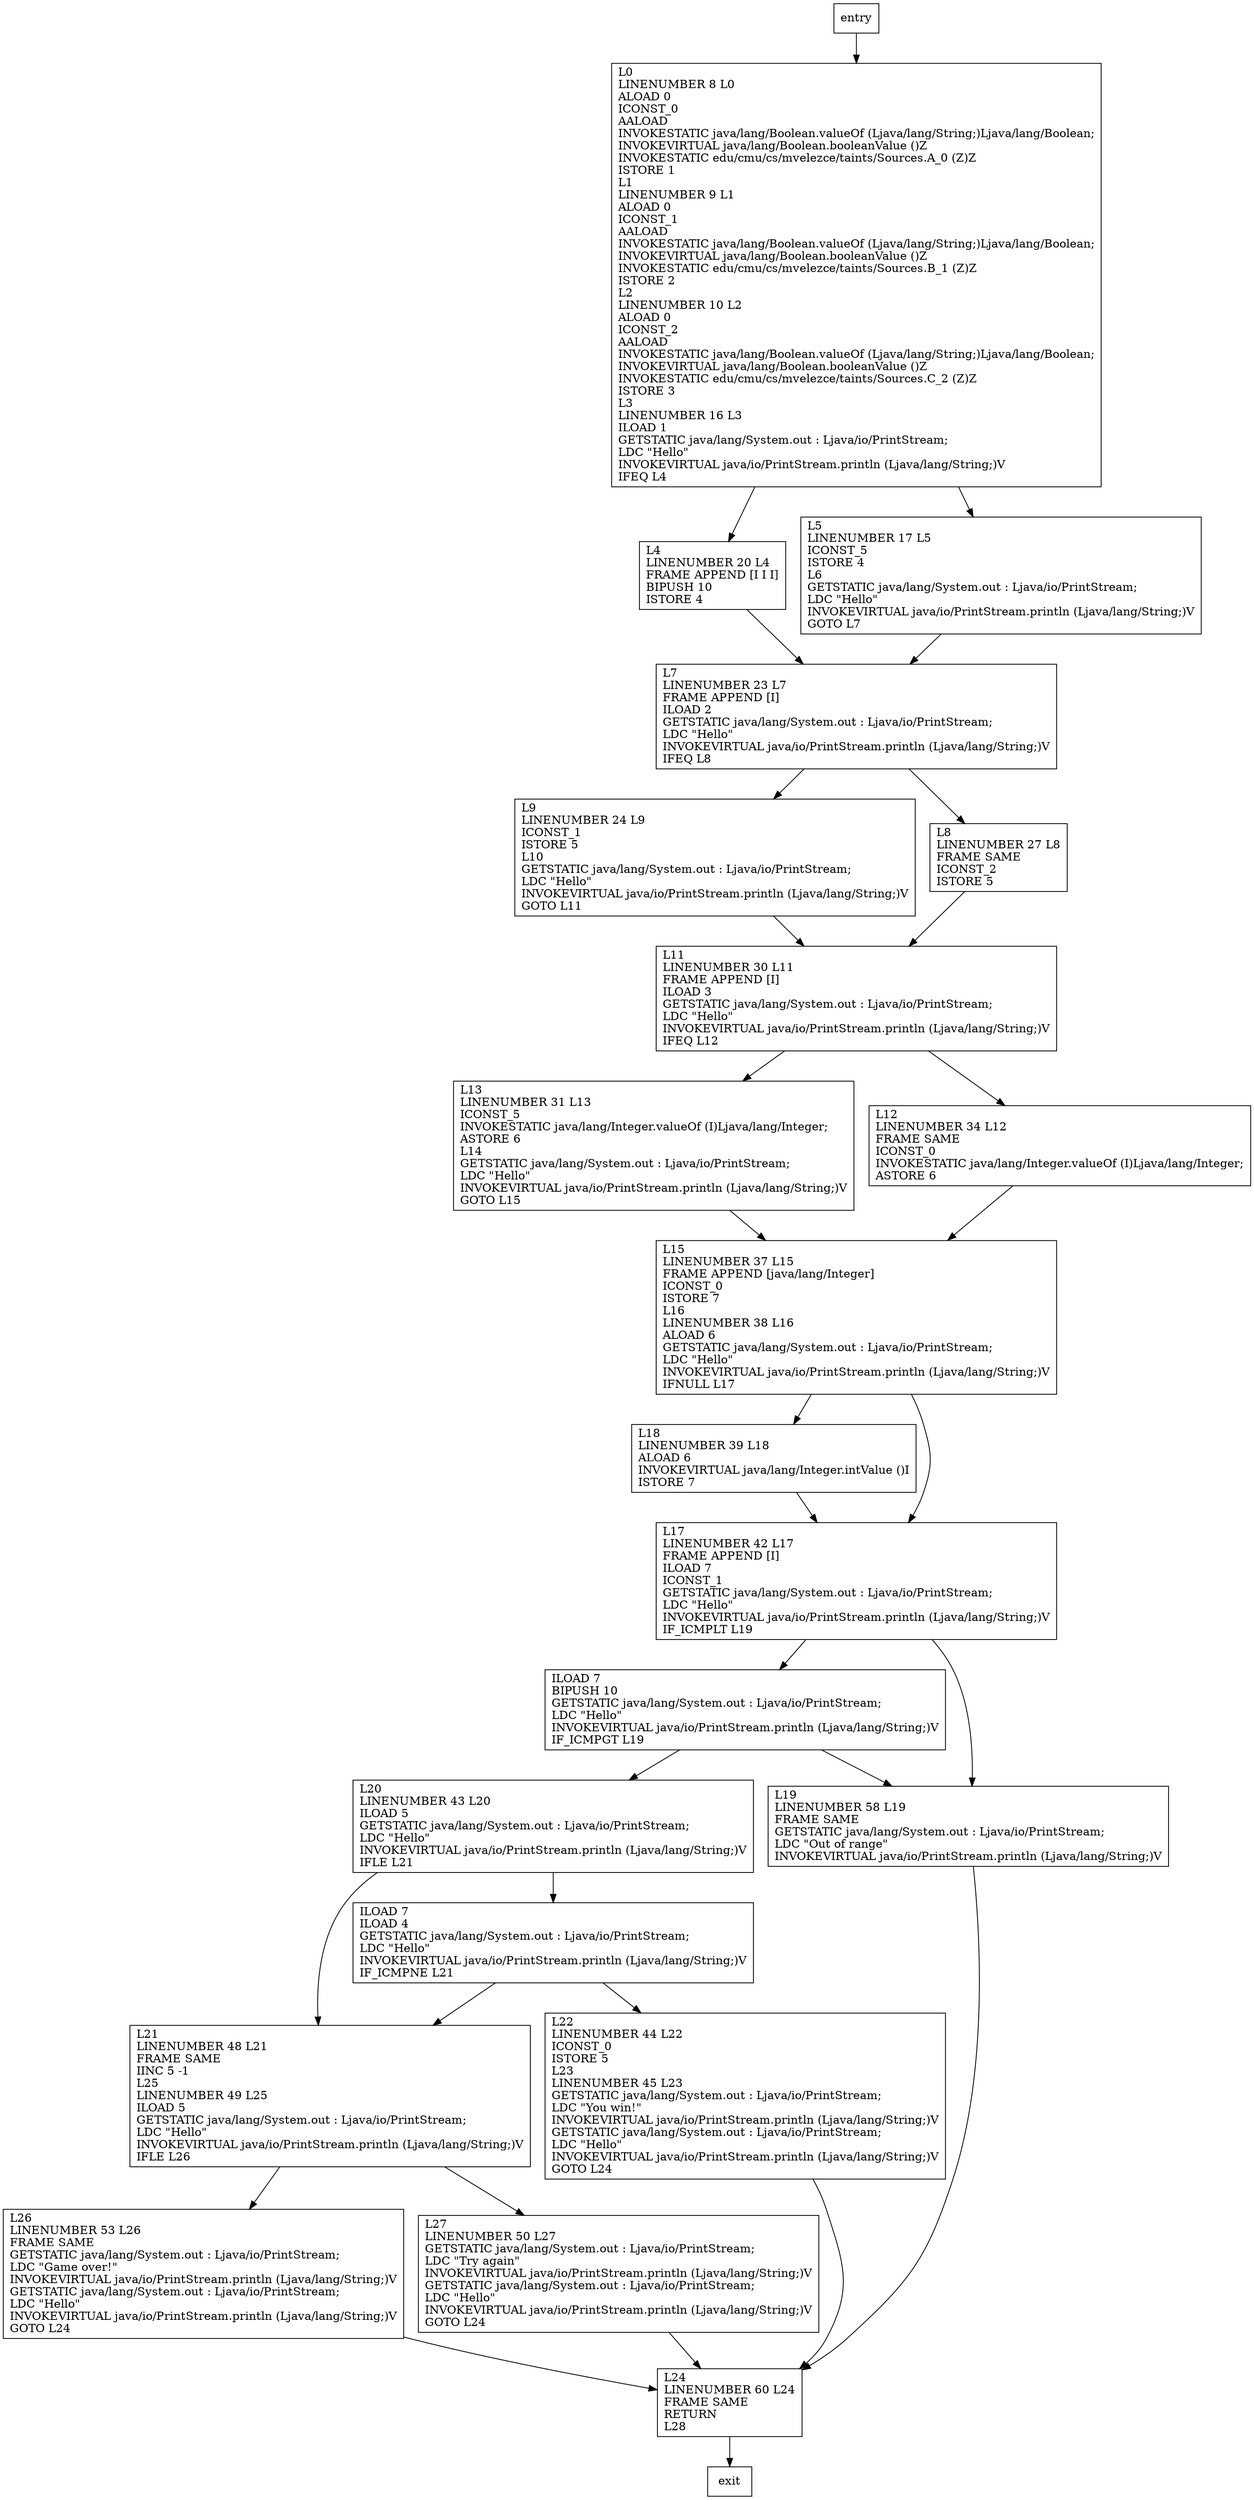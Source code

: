 digraph main {
node [shape=record];
1064154107 [label="L4\lLINENUMBER 20 L4\lFRAME APPEND [I I I]\lBIPUSH 10\lISTORE 4\l"];
1936550492 [label="ILOAD 7\lBIPUSH 10\lGETSTATIC java/lang/System.out : Ljava/io/PrintStream;\lLDC \"Hello\"\lINVOKEVIRTUAL java/io/PrintStream.println (Ljava/lang/String;)V\lIF_ICMPGT L19\l"];
2069500590 [label="L21\lLINENUMBER 48 L21\lFRAME SAME\lIINC 5 -1\lL25\lLINENUMBER 49 L25\lILOAD 5\lGETSTATIC java/lang/System.out : Ljava/io/PrintStream;\lLDC \"Hello\"\lINVOKEVIRTUAL java/io/PrintStream.println (Ljava/lang/String;)V\lIFLE L26\l"];
391506011 [label="L18\lLINENUMBER 39 L18\lALOAD 6\lINVOKEVIRTUAL java/lang/Integer.intValue ()I\lISTORE 7\l"];
1532139270 [label="L20\lLINENUMBER 43 L20\lILOAD 5\lGETSTATIC java/lang/System.out : Ljava/io/PrintStream;\lLDC \"Hello\"\lINVOKEVIRTUAL java/io/PrintStream.println (Ljava/lang/String;)V\lIFLE L21\l"];
452364286 [label="L26\lLINENUMBER 53 L26\lFRAME SAME\lGETSTATIC java/lang/System.out : Ljava/io/PrintStream;\lLDC \"Game over!\"\lINVOKEVIRTUAL java/io/PrintStream.println (Ljava/lang/String;)V\lGETSTATIC java/lang/System.out : Ljava/io/PrintStream;\lLDC \"Hello\"\lINVOKEVIRTUAL java/io/PrintStream.println (Ljava/lang/String;)V\lGOTO L24\l"];
1756207614 [label="L9\lLINENUMBER 24 L9\lICONST_1\lISTORE 5\lL10\lGETSTATIC java/lang/System.out : Ljava/io/PrintStream;\lLDC \"Hello\"\lINVOKEVIRTUAL java/io/PrintStream.println (Ljava/lang/String;)V\lGOTO L11\l"];
594651850 [label="L19\lLINENUMBER 58 L19\lFRAME SAME\lGETSTATIC java/lang/System.out : Ljava/io/PrintStream;\lLDC \"Out of range\"\lINVOKEVIRTUAL java/io/PrintStream.println (Ljava/lang/String;)V\l"];
350069300 [label="L27\lLINENUMBER 50 L27\lGETSTATIC java/lang/System.out : Ljava/io/PrintStream;\lLDC \"Try again\"\lINVOKEVIRTUAL java/io/PrintStream.println (Ljava/lang/String;)V\lGETSTATIC java/lang/System.out : Ljava/io/PrintStream;\lLDC \"Hello\"\lINVOKEVIRTUAL java/io/PrintStream.println (Ljava/lang/String;)V\lGOTO L24\l"];
973936431 [label="L8\lLINENUMBER 27 L8\lFRAME SAME\lICONST_2\lISTORE 5\l"];
1431556341 [label="L22\lLINENUMBER 44 L22\lICONST_0\lISTORE 5\lL23\lLINENUMBER 45 L23\lGETSTATIC java/lang/System.out : Ljava/io/PrintStream;\lLDC \"You win!\"\lINVOKEVIRTUAL java/io/PrintStream.println (Ljava/lang/String;)V\lGETSTATIC java/lang/System.out : Ljava/io/PrintStream;\lLDC \"Hello\"\lINVOKEVIRTUAL java/io/PrintStream.println (Ljava/lang/String;)V\lGOTO L24\l"];
2015301874 [label="L13\lLINENUMBER 31 L13\lICONST_5\lINVOKESTATIC java/lang/Integer.valueOf (I)Ljava/lang/Integer;\lASTORE 6\lL14\lGETSTATIC java/lang/System.out : Ljava/io/PrintStream;\lLDC \"Hello\"\lINVOKEVIRTUAL java/io/PrintStream.println (Ljava/lang/String;)V\lGOTO L15\l"];
399373008 [label="L17\lLINENUMBER 42 L17\lFRAME APPEND [I]\lILOAD 7\lICONST_1\lGETSTATIC java/lang/System.out : Ljava/io/PrintStream;\lLDC \"Hello\"\lINVOKEVIRTUAL java/io/PrintStream.println (Ljava/lang/String;)V\lIF_ICMPLT L19\l"];
415565467 [label="L7\lLINENUMBER 23 L7\lFRAME APPEND [I]\lILOAD 2\lGETSTATIC java/lang/System.out : Ljava/io/PrintStream;\lLDC \"Hello\"\lINVOKEVIRTUAL java/io/PrintStream.println (Ljava/lang/String;)V\lIFEQ L8\l"];
712627377 [label="L12\lLINENUMBER 34 L12\lFRAME SAME\lICONST_0\lINVOKESTATIC java/lang/Integer.valueOf (I)Ljava/lang/Integer;\lASTORE 6\l"];
1688782916 [label="L0\lLINENUMBER 8 L0\lALOAD 0\lICONST_0\lAALOAD\lINVOKESTATIC java/lang/Boolean.valueOf (Ljava/lang/String;)Ljava/lang/Boolean;\lINVOKEVIRTUAL java/lang/Boolean.booleanValue ()Z\lINVOKESTATIC edu/cmu/cs/mvelezce/taints/Sources.A_0 (Z)Z\lISTORE 1\lL1\lLINENUMBER 9 L1\lALOAD 0\lICONST_1\lAALOAD\lINVOKESTATIC java/lang/Boolean.valueOf (Ljava/lang/String;)Ljava/lang/Boolean;\lINVOKEVIRTUAL java/lang/Boolean.booleanValue ()Z\lINVOKESTATIC edu/cmu/cs/mvelezce/taints/Sources.B_1 (Z)Z\lISTORE 2\lL2\lLINENUMBER 10 L2\lALOAD 0\lICONST_2\lAALOAD\lINVOKESTATIC java/lang/Boolean.valueOf (Ljava/lang/String;)Ljava/lang/Boolean;\lINVOKEVIRTUAL java/lang/Boolean.booleanValue ()Z\lINVOKESTATIC edu/cmu/cs/mvelezce/taints/Sources.C_2 (Z)Z\lISTORE 3\lL3\lLINENUMBER 16 L3\lILOAD 1\lGETSTATIC java/lang/System.out : Ljava/io/PrintStream;\lLDC \"Hello\"\lINVOKEVIRTUAL java/io/PrintStream.println (Ljava/lang/String;)V\lIFEQ L4\l"];
1060703587 [label="L24\lLINENUMBER 60 L24\lFRAME SAME\lRETURN\lL28\l"];
1390301622 [label="L5\lLINENUMBER 17 L5\lICONST_5\lISTORE 4\lL6\lGETSTATIC java/lang/System.out : Ljava/io/PrintStream;\lLDC \"Hello\"\lINVOKEVIRTUAL java/io/PrintStream.println (Ljava/lang/String;)V\lGOTO L7\l"];
1677568775 [label="ILOAD 7\lILOAD 4\lGETSTATIC java/lang/System.out : Ljava/io/PrintStream;\lLDC \"Hello\"\lINVOKEVIRTUAL java/io/PrintStream.println (Ljava/lang/String;)V\lIF_ICMPNE L21\l"];
1214133948 [label="L11\lLINENUMBER 30 L11\lFRAME APPEND [I]\lILOAD 3\lGETSTATIC java/lang/System.out : Ljava/io/PrintStream;\lLDC \"Hello\"\lINVOKEVIRTUAL java/io/PrintStream.println (Ljava/lang/String;)V\lIFEQ L12\l"];
782228073 [label="L15\lLINENUMBER 37 L15\lFRAME APPEND [java/lang/Integer]\lICONST_0\lISTORE 7\lL16\lLINENUMBER 38 L16\lALOAD 6\lGETSTATIC java/lang/System.out : Ljava/io/PrintStream;\lLDC \"Hello\"\lINVOKEVIRTUAL java/io/PrintStream.println (Ljava/lang/String;)V\lIFNULL L17\l"];
entry;
exit;
1064154107 -> 415565467;
1936550492 -> 1532139270;
1936550492 -> 594651850;
2069500590 -> 452364286;
2069500590 -> 350069300;
391506011 -> 399373008;
1532139270 -> 2069500590;
1532139270 -> 1677568775;
452364286 -> 1060703587;
1756207614 -> 1214133948;
594651850 -> 1060703587;
350069300 -> 1060703587;
973936431 -> 1214133948;
1431556341 -> 1060703587;
2015301874 -> 782228073;
entry -> 1688782916;
399373008 -> 1936550492;
399373008 -> 594651850;
415565467 -> 1756207614;
415565467 -> 973936431;
712627377 -> 782228073;
1688782916 -> 1064154107;
1688782916 -> 1390301622;
1060703587 -> exit;
1390301622 -> 415565467;
1677568775 -> 2069500590;
1677568775 -> 1431556341;
1214133948 -> 2015301874;
1214133948 -> 712627377;
782228073 -> 399373008;
782228073 -> 391506011;
}
